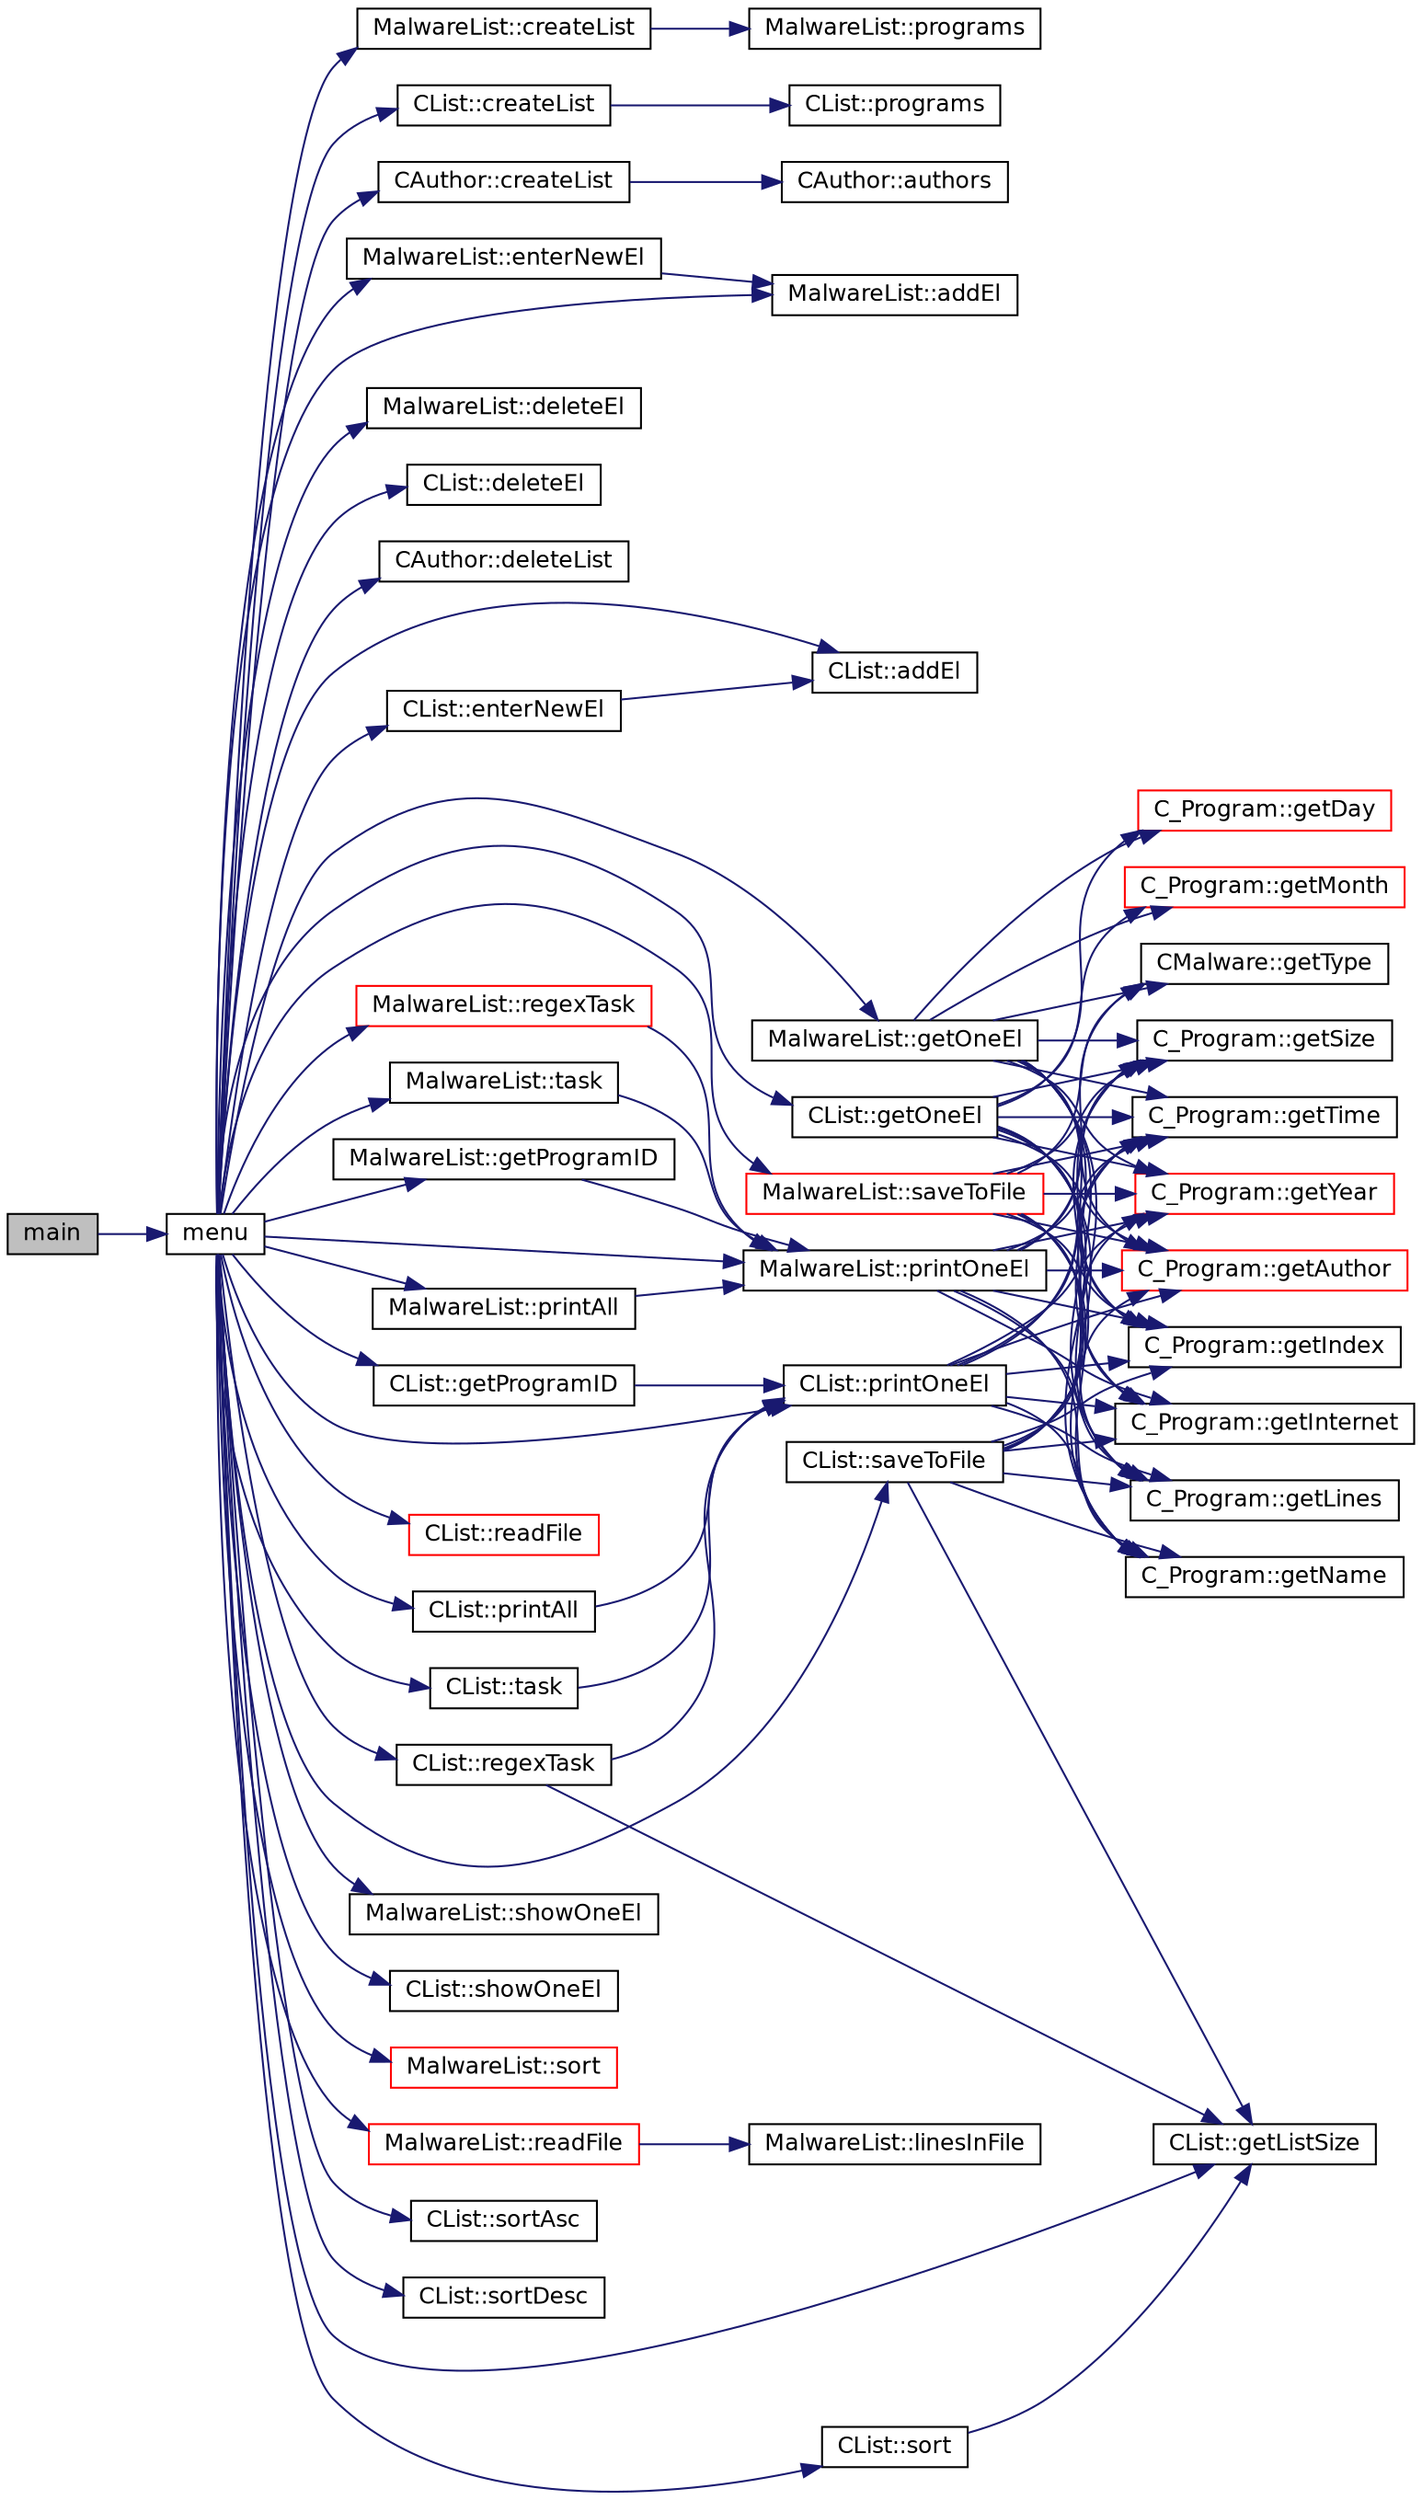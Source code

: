 digraph "main"
{
 // LATEX_PDF_SIZE
  edge [fontname="Helvetica",fontsize="12",labelfontname="Helvetica",labelfontsize="12"];
  node [fontname="Helvetica",fontsize="12",shape=record];
  rankdir="LR";
  Node1 [label="main",height=0.2,width=0.4,color="black", fillcolor="grey75", style="filled", fontcolor="black",tooltip=" "];
  Node1 -> Node2 [color="midnightblue",fontsize="12",style="solid",fontname="Helvetica"];
  Node2 [label="menu",height=0.2,width=0.4,color="black", fillcolor="white", style="filled",URL="$main_8cpp.html#a2a0e843767aeea4f433a28b9c54f573a",tooltip=" "];
  Node2 -> Node3 [color="midnightblue",fontsize="12",style="solid",fontname="Helvetica"];
  Node3 [label="MalwareList::addEl",height=0.2,width=0.4,color="black", fillcolor="white", style="filled",URL="$class_malware_list.html#a5943c087b683e76885d7325d5b2e4a83",tooltip=" "];
  Node2 -> Node4 [color="midnightblue",fontsize="12",style="solid",fontname="Helvetica"];
  Node4 [label="CList::addEl",height=0.2,width=0.4,color="black", fillcolor="white", style="filled",URL="$class_c_list.html#a3e4dfb6e3f048741737f5f9383dfcf24",tooltip=" "];
  Node2 -> Node5 [color="midnightblue",fontsize="12",style="solid",fontname="Helvetica"];
  Node5 [label="MalwareList::createList",height=0.2,width=0.4,color="black", fillcolor="white", style="filled",URL="$class_malware_list.html#ab4187deb4dcd7682b513864f3f25ac73",tooltip=" "];
  Node5 -> Node6 [color="midnightblue",fontsize="12",style="solid",fontname="Helvetica"];
  Node6 [label="MalwareList::programs",height=0.2,width=0.4,color="black", fillcolor="white", style="filled",URL="$class_malware_list.html#addde3f932b5b1447be65aace9e440349",tooltip=" "];
  Node2 -> Node7 [color="midnightblue",fontsize="12",style="solid",fontname="Helvetica"];
  Node7 [label="CList::createList",height=0.2,width=0.4,color="black", fillcolor="white", style="filled",URL="$class_c_list.html#aeace5622d9178259c4d190ded89b99c9",tooltip=" "];
  Node7 -> Node8 [color="midnightblue",fontsize="12",style="solid",fontname="Helvetica"];
  Node8 [label="CList::programs",height=0.2,width=0.4,color="black", fillcolor="white", style="filled",URL="$class_c_list.html#a571cef43a7efa341aa1b2aea7de52945",tooltip=" "];
  Node2 -> Node9 [color="midnightblue",fontsize="12",style="solid",fontname="Helvetica"];
  Node9 [label="CAuthor::createList",height=0.2,width=0.4,color="black", fillcolor="white", style="filled",URL="$class_c_author.html#acd5bdf1b397b82b25db12c9d008d27f8",tooltip=" "];
  Node9 -> Node10 [color="midnightblue",fontsize="12",style="solid",fontname="Helvetica"];
  Node10 [label="CAuthor::authors",height=0.2,width=0.4,color="black", fillcolor="white", style="filled",URL="$class_c_author.html#a529a6fd55cb713bd7275c13f23843258",tooltip=" "];
  Node2 -> Node11 [color="midnightblue",fontsize="12",style="solid",fontname="Helvetica"];
  Node11 [label="MalwareList::deleteEl",height=0.2,width=0.4,color="black", fillcolor="white", style="filled",URL="$class_malware_list.html#ad2d7c000f365417ff9da4493f92cec3e",tooltip=" "];
  Node2 -> Node12 [color="midnightblue",fontsize="12",style="solid",fontname="Helvetica"];
  Node12 [label="CList::deleteEl",height=0.2,width=0.4,color="black", fillcolor="white", style="filled",URL="$class_c_list.html#a41169e72d3f2cd5d9042d4a248356972",tooltip=" "];
  Node2 -> Node13 [color="midnightblue",fontsize="12",style="solid",fontname="Helvetica"];
  Node13 [label="CAuthor::deleteList",height=0.2,width=0.4,color="black", fillcolor="white", style="filled",URL="$class_c_author.html#a9daa51c5afd274a32e632ab7a110a605",tooltip=" "];
  Node2 -> Node14 [color="midnightblue",fontsize="12",style="solid",fontname="Helvetica"];
  Node14 [label="MalwareList::enterNewEl",height=0.2,width=0.4,color="black", fillcolor="white", style="filled",URL="$class_malware_list.html#a19c8395b03c0a4161708021a6bfd4cbb",tooltip=" "];
  Node14 -> Node3 [color="midnightblue",fontsize="12",style="solid",fontname="Helvetica"];
  Node2 -> Node15 [color="midnightblue",fontsize="12",style="solid",fontname="Helvetica"];
  Node15 [label="CList::enterNewEl",height=0.2,width=0.4,color="black", fillcolor="white", style="filled",URL="$class_c_list.html#a7b7bcff9c3a2358f66fa50711164c9cf",tooltip=" "];
  Node15 -> Node4 [color="midnightblue",fontsize="12",style="solid",fontname="Helvetica"];
  Node2 -> Node16 [color="midnightblue",fontsize="12",style="solid",fontname="Helvetica"];
  Node16 [label="CList::getListSize",height=0.2,width=0.4,color="black", fillcolor="white", style="filled",URL="$class_c_list.html#a8a5a711d30ef7a16260ef5d4041e95b5",tooltip=" "];
  Node2 -> Node17 [color="midnightblue",fontsize="12",style="solid",fontname="Helvetica"];
  Node17 [label="MalwareList::getOneEl",height=0.2,width=0.4,color="black", fillcolor="white", style="filled",URL="$class_malware_list.html#a8bfeb794f5550a440588748300fb2087",tooltip=" "];
  Node17 -> Node18 [color="midnightblue",fontsize="12",style="solid",fontname="Helvetica"];
  Node18 [label="C_Program::getAuthor",height=0.2,width=0.4,color="red", fillcolor="white", style="filled",URL="$class_c___program.html#af7d01ee17677a85643fde2c9506b612c",tooltip=" "];
  Node17 -> Node20 [color="midnightblue",fontsize="12",style="solid",fontname="Helvetica"];
  Node20 [label="C_Program::getDay",height=0.2,width=0.4,color="red", fillcolor="white", style="filled",URL="$class_c___program.html#a8f248e2c1325e93b9fa81b38db79c9a5",tooltip=" "];
  Node17 -> Node22 [color="midnightblue",fontsize="12",style="solid",fontname="Helvetica"];
  Node22 [label="C_Program::getIndex",height=0.2,width=0.4,color="black", fillcolor="white", style="filled",URL="$class_c___program.html#aa4b56d0ff0b46ff3455c557adc2722f6",tooltip=" "];
  Node17 -> Node23 [color="midnightblue",fontsize="12",style="solid",fontname="Helvetica"];
  Node23 [label="C_Program::getInternet",height=0.2,width=0.4,color="black", fillcolor="white", style="filled",URL="$class_c___program.html#ae8e9f4799817f31736f9e496cbca692f",tooltip=" "];
  Node17 -> Node24 [color="midnightblue",fontsize="12",style="solid",fontname="Helvetica"];
  Node24 [label="C_Program::getLines",height=0.2,width=0.4,color="black", fillcolor="white", style="filled",URL="$class_c___program.html#a4c4371f5d6a0da93321647a432caab9a",tooltip=" "];
  Node17 -> Node25 [color="midnightblue",fontsize="12",style="solid",fontname="Helvetica"];
  Node25 [label="C_Program::getMonth",height=0.2,width=0.4,color="red", fillcolor="white", style="filled",URL="$class_c___program.html#a296e135ed8df8b540b1ea008f6624211",tooltip=" "];
  Node17 -> Node27 [color="midnightblue",fontsize="12",style="solid",fontname="Helvetica"];
  Node27 [label="C_Program::getName",height=0.2,width=0.4,color="black", fillcolor="white", style="filled",URL="$class_c___program.html#a3b4231c75132f78b63e10c5c63951b72",tooltip=" "];
  Node17 -> Node28 [color="midnightblue",fontsize="12",style="solid",fontname="Helvetica"];
  Node28 [label="C_Program::getSize",height=0.2,width=0.4,color="black", fillcolor="white", style="filled",URL="$class_c___program.html#a10d7c2efddfae0c80de6abd4fc41ac3c",tooltip=" "];
  Node17 -> Node29 [color="midnightblue",fontsize="12",style="solid",fontname="Helvetica"];
  Node29 [label="C_Program::getTime",height=0.2,width=0.4,color="black", fillcolor="white", style="filled",URL="$class_c___program.html#abccae9277a34642cbb5a52bafd1fca99",tooltip=" "];
  Node17 -> Node30 [color="midnightblue",fontsize="12",style="solid",fontname="Helvetica"];
  Node30 [label="CMalware::getType",height=0.2,width=0.4,color="black", fillcolor="white", style="filled",URL="$class_c_malware.html#adbf45c9379499c86525d44c215fdcce5",tooltip=" "];
  Node17 -> Node31 [color="midnightblue",fontsize="12",style="solid",fontname="Helvetica"];
  Node31 [label="C_Program::getYear",height=0.2,width=0.4,color="red", fillcolor="white", style="filled",URL="$class_c___program.html#a238a2fb27df21ca08a85aee0d61497d4",tooltip=" "];
  Node2 -> Node33 [color="midnightblue",fontsize="12",style="solid",fontname="Helvetica"];
  Node33 [label="CList::getOneEl",height=0.2,width=0.4,color="black", fillcolor="white", style="filled",URL="$class_c_list.html#a8fed4118f30c42e5e73db0ab23cc68ff",tooltip=" "];
  Node33 -> Node18 [color="midnightblue",fontsize="12",style="solid",fontname="Helvetica"];
  Node33 -> Node20 [color="midnightblue",fontsize="12",style="solid",fontname="Helvetica"];
  Node33 -> Node22 [color="midnightblue",fontsize="12",style="solid",fontname="Helvetica"];
  Node33 -> Node23 [color="midnightblue",fontsize="12",style="solid",fontname="Helvetica"];
  Node33 -> Node24 [color="midnightblue",fontsize="12",style="solid",fontname="Helvetica"];
  Node33 -> Node25 [color="midnightblue",fontsize="12",style="solid",fontname="Helvetica"];
  Node33 -> Node27 [color="midnightblue",fontsize="12",style="solid",fontname="Helvetica"];
  Node33 -> Node28 [color="midnightblue",fontsize="12",style="solid",fontname="Helvetica"];
  Node33 -> Node29 [color="midnightblue",fontsize="12",style="solid",fontname="Helvetica"];
  Node33 -> Node31 [color="midnightblue",fontsize="12",style="solid",fontname="Helvetica"];
  Node2 -> Node34 [color="midnightblue",fontsize="12",style="solid",fontname="Helvetica"];
  Node34 [label="MalwareList::getProgramID",height=0.2,width=0.4,color="black", fillcolor="white", style="filled",URL="$class_malware_list.html#a429287a301f96c87a30bb5d4982a1a19",tooltip=" "];
  Node34 -> Node35 [color="midnightblue",fontsize="12",style="solid",fontname="Helvetica"];
  Node35 [label="MalwareList::printOneEl",height=0.2,width=0.4,color="black", fillcolor="white", style="filled",URL="$class_malware_list.html#a8e0a5791402e79ced9c9bfa34306524a",tooltip=" "];
  Node35 -> Node18 [color="midnightblue",fontsize="12",style="solid",fontname="Helvetica"];
  Node35 -> Node22 [color="midnightblue",fontsize="12",style="solid",fontname="Helvetica"];
  Node35 -> Node23 [color="midnightblue",fontsize="12",style="solid",fontname="Helvetica"];
  Node35 -> Node24 [color="midnightblue",fontsize="12",style="solid",fontname="Helvetica"];
  Node35 -> Node27 [color="midnightblue",fontsize="12",style="solid",fontname="Helvetica"];
  Node35 -> Node28 [color="midnightblue",fontsize="12",style="solid",fontname="Helvetica"];
  Node35 -> Node29 [color="midnightblue",fontsize="12",style="solid",fontname="Helvetica"];
  Node35 -> Node30 [color="midnightblue",fontsize="12",style="solid",fontname="Helvetica"];
  Node35 -> Node31 [color="midnightblue",fontsize="12",style="solid",fontname="Helvetica"];
  Node2 -> Node36 [color="midnightblue",fontsize="12",style="solid",fontname="Helvetica"];
  Node36 [label="CList::getProgramID",height=0.2,width=0.4,color="black", fillcolor="white", style="filled",URL="$class_c_list.html#a1293eb6aa910c0df27f2f9c8190276d9",tooltip=" "];
  Node36 -> Node37 [color="midnightblue",fontsize="12",style="solid",fontname="Helvetica"];
  Node37 [label="CList::printOneEl",height=0.2,width=0.4,color="black", fillcolor="white", style="filled",URL="$class_c_list.html#ab41616f89921a91b64f0bd4afc1c2115",tooltip=" "];
  Node37 -> Node18 [color="midnightblue",fontsize="12",style="solid",fontname="Helvetica"];
  Node37 -> Node22 [color="midnightblue",fontsize="12",style="solid",fontname="Helvetica"];
  Node37 -> Node23 [color="midnightblue",fontsize="12",style="solid",fontname="Helvetica"];
  Node37 -> Node24 [color="midnightblue",fontsize="12",style="solid",fontname="Helvetica"];
  Node37 -> Node27 [color="midnightblue",fontsize="12",style="solid",fontname="Helvetica"];
  Node37 -> Node28 [color="midnightblue",fontsize="12",style="solid",fontname="Helvetica"];
  Node37 -> Node29 [color="midnightblue",fontsize="12",style="solid",fontname="Helvetica"];
  Node37 -> Node31 [color="midnightblue",fontsize="12",style="solid",fontname="Helvetica"];
  Node2 -> Node38 [color="midnightblue",fontsize="12",style="solid",fontname="Helvetica"];
  Node38 [label="MalwareList::printAll",height=0.2,width=0.4,color="black", fillcolor="white", style="filled",URL="$class_malware_list.html#a1ffc737c37c764c2f9d4bbaa1d956668",tooltip=" "];
  Node38 -> Node35 [color="midnightblue",fontsize="12",style="solid",fontname="Helvetica"];
  Node2 -> Node39 [color="midnightblue",fontsize="12",style="solid",fontname="Helvetica"];
  Node39 [label="CList::printAll",height=0.2,width=0.4,color="black", fillcolor="white", style="filled",URL="$class_c_list.html#ab42a1db140f387514880eaf7dcaf30eb",tooltip=" "];
  Node39 -> Node37 [color="midnightblue",fontsize="12",style="solid",fontname="Helvetica"];
  Node2 -> Node35 [color="midnightblue",fontsize="12",style="solid",fontname="Helvetica"];
  Node2 -> Node37 [color="midnightblue",fontsize="12",style="solid",fontname="Helvetica"];
  Node2 -> Node40 [color="midnightblue",fontsize="12",style="solid",fontname="Helvetica"];
  Node40 [label="MalwareList::readFile",height=0.2,width=0.4,color="red", fillcolor="white", style="filled",URL="$class_malware_list.html#a18c0925c9efe0ac185527a7715b25bf4",tooltip=" "];
  Node40 -> Node41 [color="midnightblue",fontsize="12",style="solid",fontname="Helvetica"];
  Node41 [label="MalwareList::linesInFile",height=0.2,width=0.4,color="black", fillcolor="white", style="filled",URL="$class_malware_list.html#a26f09e384677c98a89bd5ab78d08e0c5",tooltip=" "];
  Node2 -> Node43 [color="midnightblue",fontsize="12",style="solid",fontname="Helvetica"];
  Node43 [label="CList::readFile",height=0.2,width=0.4,color="red", fillcolor="white", style="filled",URL="$class_c_list.html#aa37d47ccb14a0b04a6ce4f3724c88d3e",tooltip=" "];
  Node2 -> Node46 [color="midnightblue",fontsize="12",style="solid",fontname="Helvetica"];
  Node46 [label="MalwareList::regexTask",height=0.2,width=0.4,color="red", fillcolor="white", style="filled",URL="$class_malware_list.html#aa6a057f85c0e3d309c17e853f87687b9",tooltip=" "];
  Node46 -> Node35 [color="midnightblue",fontsize="12",style="solid",fontname="Helvetica"];
  Node2 -> Node48 [color="midnightblue",fontsize="12",style="solid",fontname="Helvetica"];
  Node48 [label="CList::regexTask",height=0.2,width=0.4,color="black", fillcolor="white", style="filled",URL="$class_c_list.html#a6f1209c0e393f3c1a83db11a3559650f",tooltip=" "];
  Node48 -> Node16 [color="midnightblue",fontsize="12",style="solid",fontname="Helvetica"];
  Node48 -> Node37 [color="midnightblue",fontsize="12",style="solid",fontname="Helvetica"];
  Node2 -> Node49 [color="midnightblue",fontsize="12",style="solid",fontname="Helvetica"];
  Node49 [label="MalwareList::saveToFile",height=0.2,width=0.4,color="red", fillcolor="white", style="filled",URL="$class_malware_list.html#a79cb41c8fd9af1deed0c09b8fccc4ea9",tooltip=" "];
  Node49 -> Node18 [color="midnightblue",fontsize="12",style="solid",fontname="Helvetica"];
  Node49 -> Node22 [color="midnightblue",fontsize="12",style="solid",fontname="Helvetica"];
  Node49 -> Node23 [color="midnightblue",fontsize="12",style="solid",fontname="Helvetica"];
  Node49 -> Node24 [color="midnightblue",fontsize="12",style="solid",fontname="Helvetica"];
  Node49 -> Node27 [color="midnightblue",fontsize="12",style="solid",fontname="Helvetica"];
  Node49 -> Node28 [color="midnightblue",fontsize="12",style="solid",fontname="Helvetica"];
  Node49 -> Node29 [color="midnightblue",fontsize="12",style="solid",fontname="Helvetica"];
  Node49 -> Node30 [color="midnightblue",fontsize="12",style="solid",fontname="Helvetica"];
  Node49 -> Node31 [color="midnightblue",fontsize="12",style="solid",fontname="Helvetica"];
  Node2 -> Node50 [color="midnightblue",fontsize="12",style="solid",fontname="Helvetica"];
  Node50 [label="CList::saveToFile",height=0.2,width=0.4,color="black", fillcolor="white", style="filled",URL="$class_c_list.html#a402b8e568cd9a9f25a511c1eefd12c09",tooltip=" "];
  Node50 -> Node18 [color="midnightblue",fontsize="12",style="solid",fontname="Helvetica"];
  Node50 -> Node22 [color="midnightblue",fontsize="12",style="solid",fontname="Helvetica"];
  Node50 -> Node23 [color="midnightblue",fontsize="12",style="solid",fontname="Helvetica"];
  Node50 -> Node24 [color="midnightblue",fontsize="12",style="solid",fontname="Helvetica"];
  Node50 -> Node16 [color="midnightblue",fontsize="12",style="solid",fontname="Helvetica"];
  Node50 -> Node27 [color="midnightblue",fontsize="12",style="solid",fontname="Helvetica"];
  Node50 -> Node28 [color="midnightblue",fontsize="12",style="solid",fontname="Helvetica"];
  Node50 -> Node29 [color="midnightblue",fontsize="12",style="solid",fontname="Helvetica"];
  Node50 -> Node31 [color="midnightblue",fontsize="12",style="solid",fontname="Helvetica"];
  Node2 -> Node51 [color="midnightblue",fontsize="12",style="solid",fontname="Helvetica"];
  Node51 [label="MalwareList::showOneEl",height=0.2,width=0.4,color="black", fillcolor="white", style="filled",URL="$class_malware_list.html#a0fd00ce4f227caad2a50645f306c66c8",tooltip=" "];
  Node2 -> Node52 [color="midnightblue",fontsize="12",style="solid",fontname="Helvetica"];
  Node52 [label="CList::showOneEl",height=0.2,width=0.4,color="black", fillcolor="white", style="filled",URL="$class_c_list.html#a1fc3c4545877f04774e1e283cc902c37",tooltip=" "];
  Node2 -> Node53 [color="midnightblue",fontsize="12",style="solid",fontname="Helvetica"];
  Node53 [label="MalwareList::sort",height=0.2,width=0.4,color="red", fillcolor="white", style="filled",URL="$class_malware_list.html#a53f7e8c10e3a621011c3a8d081150ac6",tooltip=" "];
  Node2 -> Node54 [color="midnightblue",fontsize="12",style="solid",fontname="Helvetica"];
  Node54 [label="CList::sort",height=0.2,width=0.4,color="black", fillcolor="white", style="filled",URL="$class_c_list.html#a7d1444ffcafc969a82d30e3855ca03b4",tooltip=" "];
  Node54 -> Node16 [color="midnightblue",fontsize="12",style="solid",fontname="Helvetica"];
  Node2 -> Node55 [color="midnightblue",fontsize="12",style="solid",fontname="Helvetica"];
  Node55 [label="CList::sortAsc",height=0.2,width=0.4,color="black", fillcolor="white", style="filled",URL="$class_c_list.html#a08553fcc092fd6c63a6af647403d8676",tooltip=" "];
  Node2 -> Node56 [color="midnightblue",fontsize="12",style="solid",fontname="Helvetica"];
  Node56 [label="CList::sortDesc",height=0.2,width=0.4,color="black", fillcolor="white", style="filled",URL="$class_c_list.html#a70e04dfd790e1611c5024da6b1aaa325",tooltip=" "];
  Node2 -> Node57 [color="midnightblue",fontsize="12",style="solid",fontname="Helvetica"];
  Node57 [label="MalwareList::task",height=0.2,width=0.4,color="black", fillcolor="white", style="filled",URL="$class_malware_list.html#ae9d46cf89b94e15d750de54f70c20775",tooltip=" "];
  Node57 -> Node35 [color="midnightblue",fontsize="12",style="solid",fontname="Helvetica"];
  Node2 -> Node58 [color="midnightblue",fontsize="12",style="solid",fontname="Helvetica"];
  Node58 [label="CList::task",height=0.2,width=0.4,color="black", fillcolor="white", style="filled",URL="$class_c_list.html#a83b61e2329868a071b56adb811a4e404",tooltip=" "];
  Node58 -> Node37 [color="midnightblue",fontsize="12",style="solid",fontname="Helvetica"];
}
